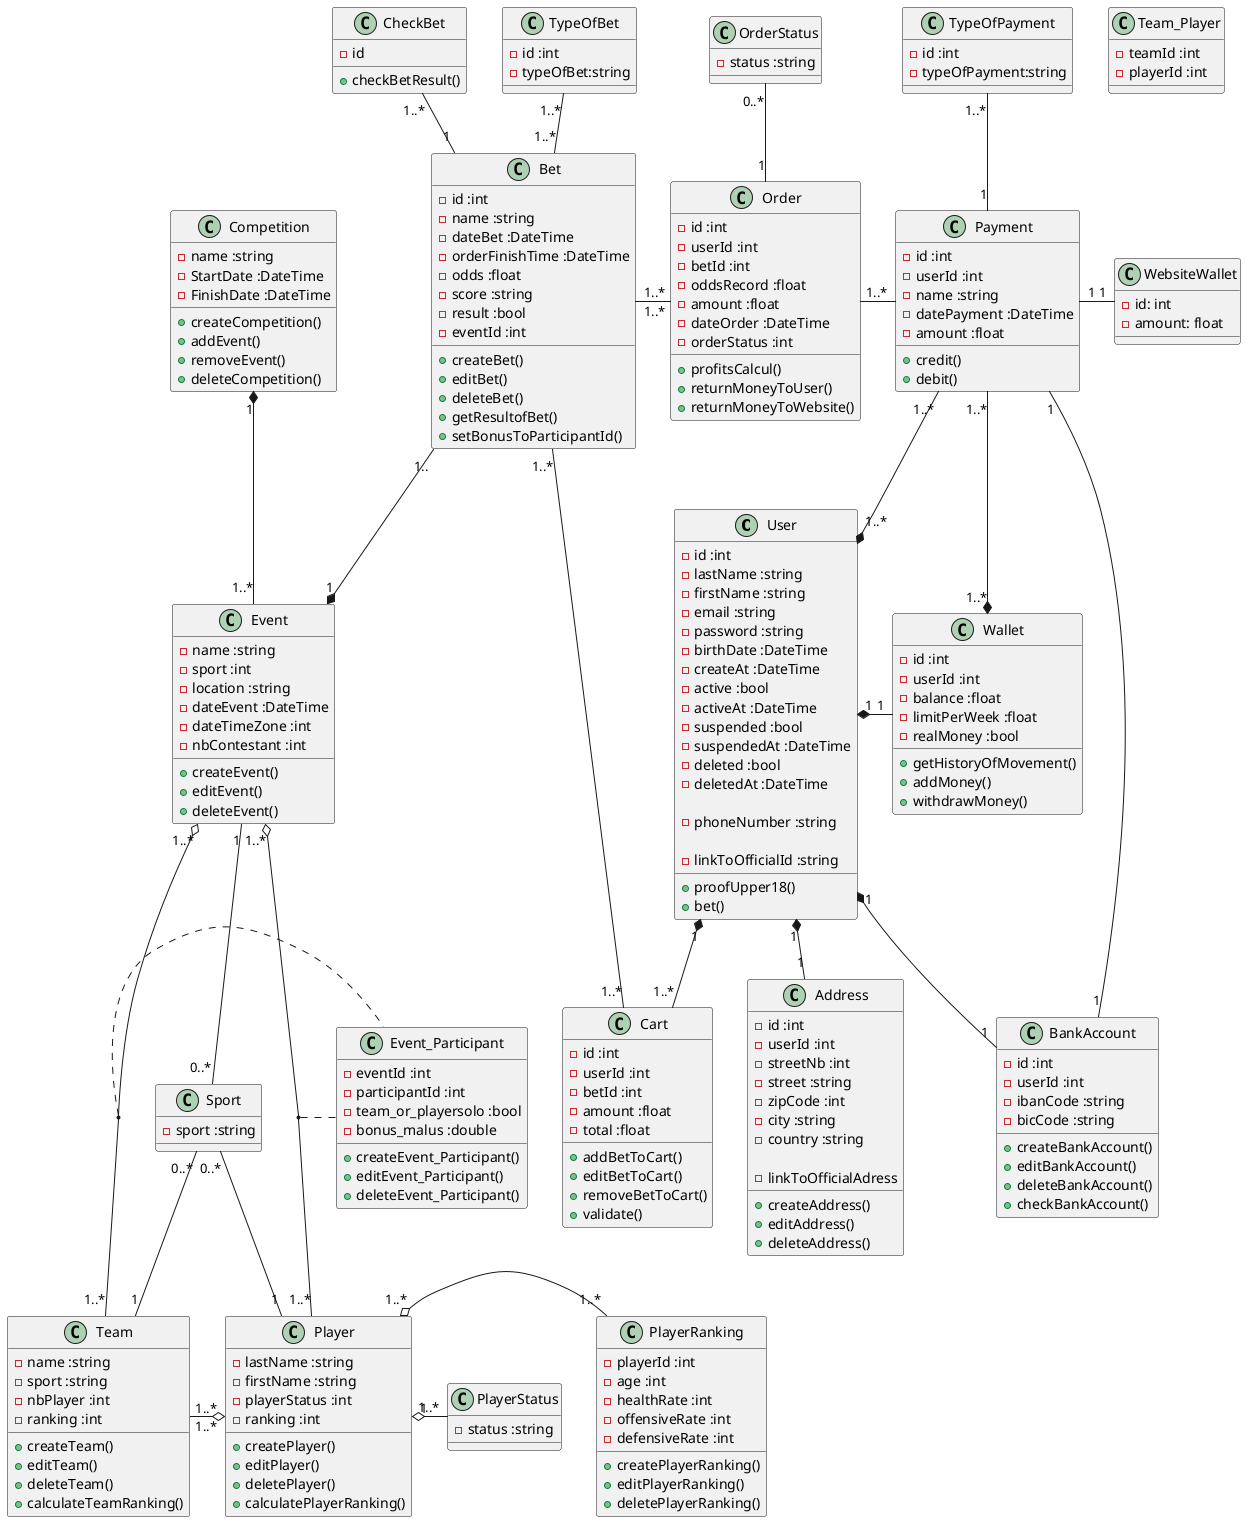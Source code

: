 @startuml parisportif

class User {
    - id :int
    - lastName :string
    - firstName :string
    - email :string
    - password :string
    - birthDate :DateTime
    - createAt :DateTime
    - active :bool
    - activeAt :DateTime
    - suspended :bool
    - suspendedAt :DateTime
    - deleted :bool
    - deletedAt :DateTime

    - phoneNumber :string

    - linkToOfficialId :string

    + proofUpper18()
    + bet()
}



class Address {
    - id :int
    - userId :int
    - streetNb :int
    - street :string
    - zipCode :int
    - city :string
    - country :string

    - linkToOfficialAdress 

    + createAddress()
    + editAddress()
    + deleteAddress()
}

class Wallet {
    - id :int
    - userId :int
    - balance :float
    - limitPerWeek :float
    - realMoney :bool
    
    + getHistoryOfMovement()
    + addMoney()
    + withdrawMoney()
}


class BankAccount {
    - id :int
    - userId :int
    - ibanCode :string
    - bicCode :string

    + createBankAccount()
    + editBankAccount()
    + deleteBankAccount()
    + checkBankAccount()
}

class WebsiteWallet {
    - id: int
    - amount: float
}


class Cart {
    - id :int
    - userId :int
    - betId :int
    - amount :float
    - total :float

    + addBetToCart()
    + editBetToCart()
    + removeBetToCart()
    + validate()
}


class Order {
    - id :int
    - userId :int
    - betId :int
    - oddsRecord :float
    - amount :float
    - dateOrder :DateTime
    - orderStatus :int

    + profitsCalcul()
    + returnMoneyToUser()
    + returnMoneyToWebsite()
}

class OrderStatus {
    - status :string
}

class Bet {
    - id :int
    - name :string
    - dateBet :DateTime
    - orderFinishTime :DateTime
    - odds :float
    - score :string
    - result :bool
    - eventId :int

    + createBet()
    + editBet()
    + deleteBet()
    + getResultofBet()
    + setBonusToParticipantId()
}

class TypeOfBet {
    - id :int
    - typeOfBet:string
}

class CheckBet {
    - id

    + checkBetResult()
}


class Payment {
    - id :int
    - userId :int
    - name :string
    - datePayment :DateTime
    - amount :float

    + credit()
    + debit()
}

class TypeOfPayment {
    - id :int
    - typeOfPayment:string

}

class Event {
    - name :string
    - sport :int
    - location :string
    - dateEvent :DateTime
    - dateTimeZone :int
    - nbContestant :int

    + createEvent()
    + editEvent()
    + deleteEvent()
}


class Sport {
    - sport :string
}


class Event_Participant {
    - eventId :int
    - participantId :int
    - team_or_playersolo :bool
    - bonus_malus :double

    + createEvent_Participant()
    + editEvent_Participant()
    + deleteEvent_Participant()
}

class Team {
    - name :string
    - sport :string
    - nbPlayer :int
    - ranking :int

    + createTeam()
    + editTeam()
    + deleteTeam()
    + calculateTeamRanking()
}

class Player {
    - lastName :string
    - firstName :string
    - playerStatus :int
    - ranking :int

    + createPlayer()
    + editPlayer()
    + deletePlayer()
    + calculatePlayerRanking()
}

class PlayerRanking {
    - playerId :int
    - age :int
    - healthRate :int
    - offensiveRate :int
    - defensiveRate :int

    + createPlayerRanking()
    + editPlayerRanking()
    + deletePlayerRanking()
}

class PlayerStatus {
    - status :string
}

class Team_Player {
    - teamId :int
    - playerId :int
}

class Competition {
    - name :string
    - StartDate :DateTime
    - FinishDate :DateTime

    + createCompetition()
    + addEvent()
    + removeEvent()
    + deleteCompetition()
}

User "1" *-- "1" Address
User "1" *-left- "1" Wallet
User "1" *-- "1..*" Cart
User "1" *-- "1" BankAccount
User "1..*" *-- "1..*" Payment

Payment "1..*" -down-* "1..*" Wallet
Payment "1..*" -left- "Order"
Payment "1" -- "1" BankAccount
Payment "1" -right- "1" WebsiteWallet
Payment "1" -up- "1..*" TypeOfPayment

Cart "1..*" -up- "1..*" Bet

Bet "1..*" -right- "1..*" Order
Bet "1..*" -up- "1..*" TypeOfBet
Bet "1" -up- "1..*" CheckBet


Order "1" -up-  "0..*" OrderStatus



Event "1" *-up- "1.." Bet
Event "1..*" -up-* "1" Competition
Event "1" -- "0..*" Sport
Team "1" -up- "0..*" Sport


Event "1..*" o-- "1..*" Team
(Event, Team) .. Event_Participant
Event "1..*" o-- "1..*" Player
(Event, Player) .left. Event_Participant

Player "1..*" o-left- "1..*" Team
Player "1..*" o-right- "1..*" PlayerRanking
Player "1" o-right- "1..*" PlayerStatus
Player "1" -up- "0..*" Sport


@enduml

